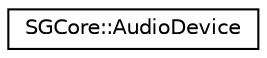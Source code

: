 digraph "Graphical Class Hierarchy"
{
 // LATEX_PDF_SIZE
  edge [fontname="Helvetica",fontsize="10",labelfontname="Helvetica",labelfontsize="10"];
  node [fontname="Helvetica",fontsize="10",shape=record];
  rankdir="LR";
  Node0 [label="SGCore::AudioDevice",height=0.2,width=0.4,color="black", fillcolor="white", style="filled",URL="$structSGCore_1_1AudioDevice.html",tooltip=" "];
}
